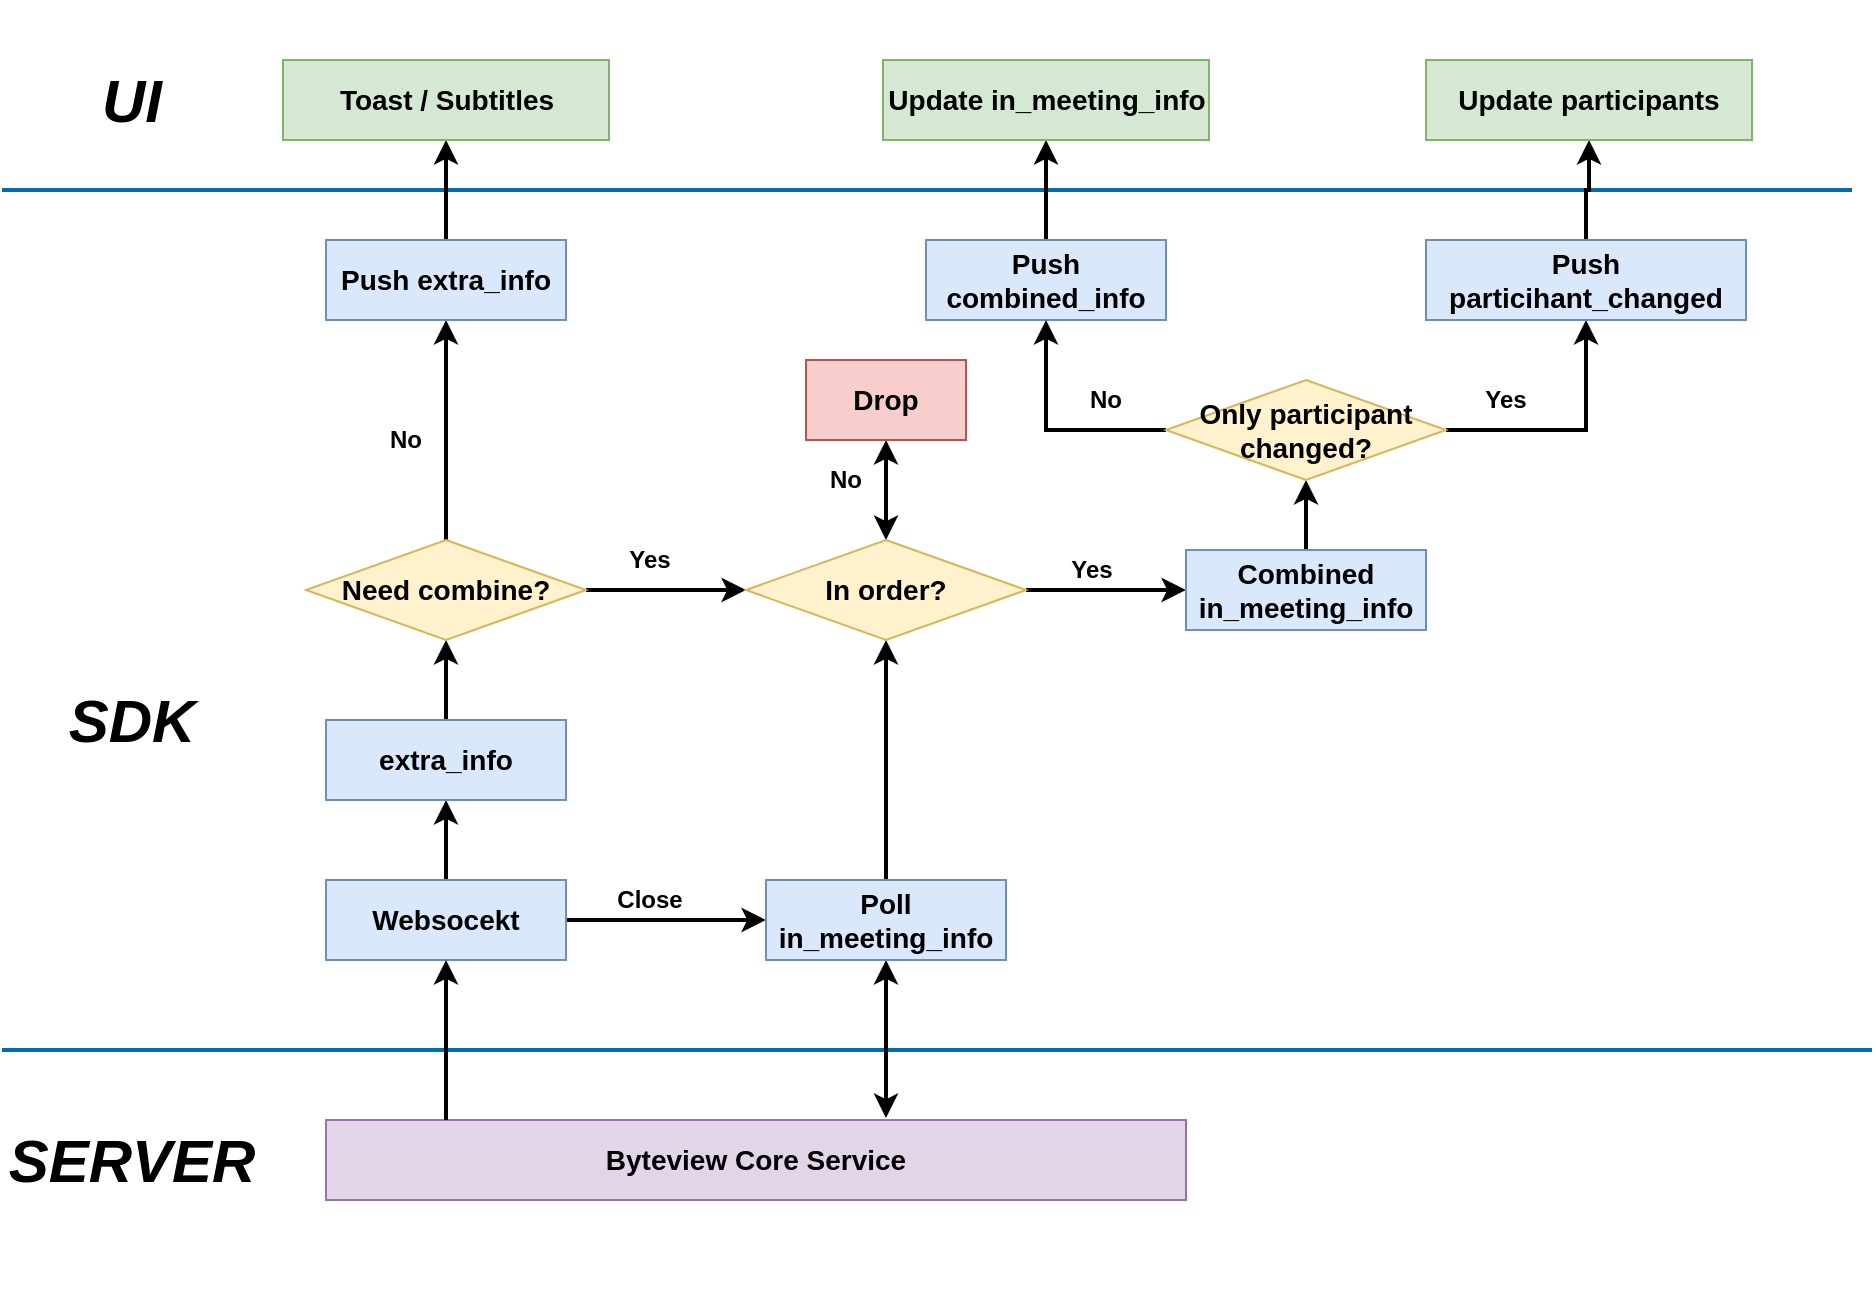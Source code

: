 <mxfile version="13.3.0" type="github">
  <diagram id="9gEZrDbee1CZRMEXm1SG" name="Page-1">
    <mxGraphModel dx="1278" dy="1112" grid="1" gridSize="10" guides="1" tooltips="1" connect="1" arrows="1" fold="1" page="1" pageScale="1" pageWidth="850" pageHeight="1100" math="0" shadow="0">
      <root>
        <mxCell id="0" />
        <mxCell id="1" parent="0" />
        <mxCell id="U9adozjTh0LEUF88zTxM-1" value="" style="rounded=0;whiteSpace=wrap;html=1;strokeColor=none;" parent="1" vertex="1">
          <mxGeometry x="425" y="100" width="925" height="650" as="geometry" />
        </mxCell>
        <mxCell id="U9adozjTh0LEUF88zTxM-4" value="" style="line;strokeWidth=2;html=1;perimeter=backbonePerimeter;points=[];outlineConnect=0;fillColor=#1ba1e2;strokeColor=#006EAF;fontColor=#ffffff;" parent="1" vertex="1">
          <mxGeometry x="425" y="190" width="925" height="10" as="geometry" />
        </mxCell>
        <mxCell id="U9adozjTh0LEUF88zTxM-5" value="&lt;i&gt;&lt;font style=&quot;font-size: 30px&quot;&gt;UI&lt;/font&gt;&lt;/i&gt;" style="text;html=1;strokeColor=none;fillColor=none;align=center;verticalAlign=middle;whiteSpace=wrap;rounded=0;fontStyle=1" parent="1" vertex="1">
          <mxGeometry x="470" y="140" width="40" height="20" as="geometry" />
        </mxCell>
        <mxCell id="U9adozjTh0LEUF88zTxM-6" value="&lt;i&gt;&lt;font style=&quot;font-size: 30px&quot;&gt;SDK&lt;/font&gt;&lt;/i&gt;" style="text;html=1;strokeColor=none;fillColor=none;align=center;verticalAlign=middle;whiteSpace=wrap;rounded=0;fontStyle=1" parent="1" vertex="1">
          <mxGeometry x="470" y="450" width="40" height="20" as="geometry" />
        </mxCell>
        <mxCell id="U9adozjTh0LEUF88zTxM-7" value="&lt;i&gt;&lt;font style=&quot;font-size: 30px&quot;&gt;SERVER&lt;/font&gt;&lt;/i&gt;" style="text;html=1;strokeColor=none;fillColor=none;align=center;verticalAlign=middle;whiteSpace=wrap;rounded=0;fontStyle=1" parent="1" vertex="1">
          <mxGeometry x="470" y="670" width="40" height="20" as="geometry" />
        </mxCell>
        <mxCell id="U9adozjTh0LEUF88zTxM-8" value="" style="line;strokeWidth=2;html=1;perimeter=backbonePerimeter;points=[];outlineConnect=0;fillColor=#1ba1e2;strokeColor=#006EAF;fontColor=#ffffff;shadow=0;" parent="1" vertex="1">
          <mxGeometry x="425" y="620" width="935" height="10" as="geometry" />
        </mxCell>
        <mxCell id="5U1FeXSIEjCZmz01g3kU-1" value="&lt;font style=&quot;font-size: 14px&quot;&gt;&lt;b&gt;Byteview Core Service&lt;/b&gt;&lt;/font&gt;" style="rounded=0;whiteSpace=wrap;html=1;fillColor=#e1d5e7;strokeColor=#9673a6;" parent="1" vertex="1">
          <mxGeometry x="587" y="660" width="430" height="40" as="geometry" />
        </mxCell>
        <mxCell id="5U1FeXSIEjCZmz01g3kU-6" value="" style="edgeStyle=orthogonalEdgeStyle;rounded=0;orthogonalLoop=1;jettySize=auto;html=1;strokeWidth=2;" parent="1" source="5U1FeXSIEjCZmz01g3kU-2" target="5U1FeXSIEjCZmz01g3kU-5" edge="1">
          <mxGeometry relative="1" as="geometry" />
        </mxCell>
        <mxCell id="5U1FeXSIEjCZmz01g3kU-46" value="" style="edgeStyle=orthogonalEdgeStyle;rounded=0;jumpStyle=arc;orthogonalLoop=1;jettySize=auto;html=1;strokeWidth=2;" parent="1" source="5U1FeXSIEjCZmz01g3kU-2" target="5U1FeXSIEjCZmz01g3kU-45" edge="1">
          <mxGeometry relative="1" as="geometry" />
        </mxCell>
        <mxCell id="5U1FeXSIEjCZmz01g3kU-2" value="&lt;span style=&quot;font-size: 14px&quot;&gt;&lt;b&gt;Websocekt&lt;/b&gt;&lt;/span&gt;" style="rounded=0;whiteSpace=wrap;html=1;fillColor=#dae8fc;strokeColor=#6c8ebf;" parent="1" vertex="1">
          <mxGeometry x="587" y="540" width="120" height="40" as="geometry" />
        </mxCell>
        <mxCell id="5U1FeXSIEjCZmz01g3kU-51" style="edgeStyle=orthogonalEdgeStyle;rounded=0;jumpStyle=arc;orthogonalLoop=1;jettySize=auto;html=1;exitX=0.5;exitY=1;exitDx=0;exitDy=0;strokeWidth=2;startArrow=classic;startFill=1;" parent="1" source="5U1FeXSIEjCZmz01g3kU-45" edge="1">
          <mxGeometry relative="1" as="geometry">
            <mxPoint x="867" y="659" as="targetPoint" />
            <Array as="points">
              <mxPoint x="867" y="659" />
            </Array>
          </mxGeometry>
        </mxCell>
        <mxCell id="5U1FeXSIEjCZmz01g3kU-55" style="edgeStyle=orthogonalEdgeStyle;rounded=0;jumpStyle=arc;orthogonalLoop=1;jettySize=auto;html=1;exitX=0.5;exitY=0;exitDx=0;exitDy=0;entryX=0.5;entryY=1;entryDx=0;entryDy=0;startArrow=none;startFill=0;strokeWidth=2;" parent="1" source="5U1FeXSIEjCZmz01g3kU-45" target="5U1FeXSIEjCZmz01g3kU-19" edge="1">
          <mxGeometry relative="1" as="geometry" />
        </mxCell>
        <mxCell id="5U1FeXSIEjCZmz01g3kU-45" value="&lt;span style=&quot;font-size: 14px&quot;&gt;&lt;b&gt;Poll in_meeting_info&lt;/b&gt;&lt;/span&gt;" style="rounded=0;whiteSpace=wrap;html=1;fillColor=#dae8fc;strokeColor=#6c8ebf;" parent="1" vertex="1">
          <mxGeometry x="807" y="540" width="120" height="40" as="geometry" />
        </mxCell>
        <mxCell id="5U1FeXSIEjCZmz01g3kU-11" style="edgeStyle=orthogonalEdgeStyle;rounded=0;jumpStyle=arc;orthogonalLoop=1;jettySize=auto;html=1;exitX=0.5;exitY=0;exitDx=0;exitDy=0;entryX=0.5;entryY=1;entryDx=0;entryDy=0;strokeWidth=2;" parent="1" source="5U1FeXSIEjCZmz01g3kU-5" target="5U1FeXSIEjCZmz01g3kU-10" edge="1">
          <mxGeometry relative="1" as="geometry" />
        </mxCell>
        <mxCell id="5U1FeXSIEjCZmz01g3kU-5" value="&lt;span style=&quot;font-size: 14px&quot;&gt;&lt;b&gt;extra_info&lt;/b&gt;&lt;/span&gt;" style="rounded=0;whiteSpace=wrap;html=1;fillColor=#dae8fc;strokeColor=#6c8ebf;" parent="1" vertex="1">
          <mxGeometry x="587" y="460" width="120" height="40" as="geometry" />
        </mxCell>
        <mxCell id="5U1FeXSIEjCZmz01g3kU-20" value="" style="edgeStyle=orthogonalEdgeStyle;rounded=0;jumpStyle=arc;orthogonalLoop=1;jettySize=auto;html=1;strokeWidth=2;" parent="1" source="5U1FeXSIEjCZmz01g3kU-10" target="5U1FeXSIEjCZmz01g3kU-19" edge="1">
          <mxGeometry relative="1" as="geometry" />
        </mxCell>
        <mxCell id="5U1FeXSIEjCZmz01g3kU-27" style="edgeStyle=orthogonalEdgeStyle;rounded=0;jumpStyle=arc;orthogonalLoop=1;jettySize=auto;html=1;exitX=0.5;exitY=0;exitDx=0;exitDy=0;entryX=0.5;entryY=1;entryDx=0;entryDy=0;strokeWidth=2;" parent="1" source="5U1FeXSIEjCZmz01g3kU-10" target="5U1FeXSIEjCZmz01g3kU-23" edge="1">
          <mxGeometry relative="1" as="geometry" />
        </mxCell>
        <mxCell id="5U1FeXSIEjCZmz01g3kU-10" value="&lt;b&gt;&lt;font style=&quot;font-size: 14px&quot;&gt;Need combine?&lt;/font&gt;&lt;/b&gt;" style="rhombus;whiteSpace=wrap;html=1;shadow=0;fillColor=#fff2cc;strokeColor=#d6b656;" parent="1" vertex="1">
          <mxGeometry x="577" y="370" width="140" height="50" as="geometry" />
        </mxCell>
        <mxCell id="5U1FeXSIEjCZmz01g3kU-34" style="edgeStyle=orthogonalEdgeStyle;rounded=0;jumpStyle=arc;orthogonalLoop=1;jettySize=auto;html=1;exitX=1;exitY=0.5;exitDx=0;exitDy=0;entryX=0;entryY=0.5;entryDx=0;entryDy=0;strokeWidth=2;" parent="1" source="5U1FeXSIEjCZmz01g3kU-19" target="5U1FeXSIEjCZmz01g3kU-26" edge="1">
          <mxGeometry relative="1" as="geometry" />
        </mxCell>
        <mxCell id="5U1FeXSIEjCZmz01g3kU-53" style="edgeStyle=orthogonalEdgeStyle;rounded=0;jumpStyle=arc;orthogonalLoop=1;jettySize=auto;html=1;exitX=0.5;exitY=0;exitDx=0;exitDy=0;entryX=0.5;entryY=1;entryDx=0;entryDy=0;startArrow=classic;startFill=1;strokeWidth=2;" parent="1" source="5U1FeXSIEjCZmz01g3kU-19" target="5U1FeXSIEjCZmz01g3kU-30" edge="1">
          <mxGeometry relative="1" as="geometry" />
        </mxCell>
        <mxCell id="5U1FeXSIEjCZmz01g3kU-19" value="&lt;span style=&quot;font-size: 14px&quot;&gt;&lt;b&gt;In order?&lt;/b&gt;&lt;/span&gt;" style="rhombus;whiteSpace=wrap;html=1;shadow=0;fillColor=#fff2cc;strokeColor=#d6b656;" parent="1" vertex="1">
          <mxGeometry x="797" y="370" width="140" height="50" as="geometry" />
        </mxCell>
        <mxCell id="5U1FeXSIEjCZmz01g3kU-15" value="&lt;b&gt;No&lt;/b&gt;" style="text;html=1;strokeColor=none;fillColor=none;align=center;verticalAlign=middle;whiteSpace=wrap;rounded=0;shadow=0;" parent="1" vertex="1">
          <mxGeometry x="607" y="310" width="40" height="20" as="geometry" />
        </mxCell>
        <mxCell id="5U1FeXSIEjCZmz01g3kU-67" style="edgeStyle=orthogonalEdgeStyle;rounded=0;jumpStyle=arc;orthogonalLoop=1;jettySize=auto;html=1;exitX=0.5;exitY=0;exitDx=0;exitDy=0;entryX=0.5;entryY=1;entryDx=0;entryDy=0;startArrow=none;startFill=0;strokeWidth=2;" parent="1" source="5U1FeXSIEjCZmz01g3kU-23" target="5U1FeXSIEjCZmz01g3kU-66" edge="1">
          <mxGeometry relative="1" as="geometry" />
        </mxCell>
        <mxCell id="5U1FeXSIEjCZmz01g3kU-23" value="&lt;span style=&quot;font-size: 14px&quot;&gt;&lt;b&gt;Push extra_info&lt;/b&gt;&lt;/span&gt;" style="rounded=0;whiteSpace=wrap;html=1;fillColor=#dae8fc;strokeColor=#6c8ebf;" parent="1" vertex="1">
          <mxGeometry x="587" y="220" width="120" height="40" as="geometry" />
        </mxCell>
        <mxCell id="5U1FeXSIEjCZmz01g3kU-38" style="edgeStyle=orthogonalEdgeStyle;rounded=0;jumpStyle=arc;orthogonalLoop=1;jettySize=auto;html=1;exitX=0.5;exitY=0;exitDx=0;exitDy=0;entryX=0.5;entryY=1;entryDx=0;entryDy=0;strokeWidth=2;" parent="1" source="5U1FeXSIEjCZmz01g3kU-26" target="5U1FeXSIEjCZmz01g3kU-37" edge="1">
          <mxGeometry relative="1" as="geometry" />
        </mxCell>
        <mxCell id="5U1FeXSIEjCZmz01g3kU-26" value="&lt;span style=&quot;font-size: 14px&quot;&gt;&lt;b&gt;Combined in_meeting_info&lt;/b&gt;&lt;/span&gt;" style="rounded=0;whiteSpace=wrap;html=1;fillColor=#dae8fc;strokeColor=#6c8ebf;" parent="1" vertex="1">
          <mxGeometry x="1017" y="375" width="120" height="40" as="geometry" />
        </mxCell>
        <mxCell id="5U1FeXSIEjCZmz01g3kU-64" value="" style="edgeStyle=orthogonalEdgeStyle;rounded=0;jumpStyle=arc;orthogonalLoop=1;jettySize=auto;html=1;startArrow=none;startFill=0;strokeWidth=2;" parent="1" source="5U1FeXSIEjCZmz01g3kU-35" edge="1">
          <mxGeometry relative="1" as="geometry">
            <mxPoint x="947" y="170" as="targetPoint" />
          </mxGeometry>
        </mxCell>
        <mxCell id="5U1FeXSIEjCZmz01g3kU-35" value="&lt;span style=&quot;font-size: 14px&quot;&gt;&lt;b&gt;Push combined_info&lt;/b&gt;&lt;/span&gt;" style="rounded=0;whiteSpace=wrap;html=1;fillColor=#dae8fc;strokeColor=#6c8ebf;" parent="1" vertex="1">
          <mxGeometry x="887" y="220" width="120" height="40" as="geometry" />
        </mxCell>
        <mxCell id="5U1FeXSIEjCZmz01g3kU-30" value="&lt;span style=&quot;font-size: 14px&quot;&gt;&lt;b&gt;Drop&lt;/b&gt;&lt;/span&gt;" style="rounded=0;whiteSpace=wrap;html=1;fillColor=#f8cecc;strokeColor=#b85450;" parent="1" vertex="1">
          <mxGeometry x="827" y="280" width="80" height="40" as="geometry" />
        </mxCell>
        <mxCell id="5U1FeXSIEjCZmz01g3kU-39" style="edgeStyle=orthogonalEdgeStyle;rounded=0;jumpStyle=arc;orthogonalLoop=1;jettySize=auto;html=1;exitX=0;exitY=0.5;exitDx=0;exitDy=0;entryX=0.5;entryY=1;entryDx=0;entryDy=0;strokeWidth=2;" parent="1" source="5U1FeXSIEjCZmz01g3kU-37" target="5U1FeXSIEjCZmz01g3kU-35" edge="1">
          <mxGeometry relative="1" as="geometry" />
        </mxCell>
        <mxCell id="5U1FeXSIEjCZmz01g3kU-41" style="edgeStyle=orthogonalEdgeStyle;rounded=0;jumpStyle=arc;orthogonalLoop=1;jettySize=auto;html=1;exitX=1;exitY=0.5;exitDx=0;exitDy=0;entryX=0.5;entryY=1;entryDx=0;entryDy=0;strokeWidth=2;" parent="1" source="5U1FeXSIEjCZmz01g3kU-37" target="5U1FeXSIEjCZmz01g3kU-40" edge="1">
          <mxGeometry relative="1" as="geometry" />
        </mxCell>
        <mxCell id="5U1FeXSIEjCZmz01g3kU-37" value="&lt;span style=&quot;font-size: 14px&quot;&gt;&lt;b&gt;Only participant changed?&lt;/b&gt;&lt;/span&gt;" style="rhombus;whiteSpace=wrap;html=1;shadow=0;fillColor=#fff2cc;strokeColor=#d6b656;" parent="1" vertex="1">
          <mxGeometry x="1007" y="290" width="140" height="50" as="geometry" />
        </mxCell>
        <mxCell id="5U1FeXSIEjCZmz01g3kU-62" value="" style="edgeStyle=orthogonalEdgeStyle;rounded=0;jumpStyle=arc;orthogonalLoop=1;jettySize=auto;html=1;startArrow=none;startFill=0;strokeWidth=2;" parent="1" source="5U1FeXSIEjCZmz01g3kU-40" target="5U1FeXSIEjCZmz01g3kU-61" edge="1">
          <mxGeometry relative="1" as="geometry" />
        </mxCell>
        <mxCell id="5U1FeXSIEjCZmz01g3kU-40" value="&lt;span style=&quot;font-size: 14px&quot;&gt;&lt;b&gt;Push particihant_changed&lt;/b&gt;&lt;/span&gt;" style="rounded=0;whiteSpace=wrap;html=1;fillColor=#dae8fc;strokeColor=#6c8ebf;" parent="1" vertex="1">
          <mxGeometry x="1137" y="220" width="160" height="40" as="geometry" />
        </mxCell>
        <mxCell id="5U1FeXSIEjCZmz01g3kU-61" value="&lt;span style=&quot;font-size: 14px&quot;&gt;&lt;b&gt;Update participants&lt;/b&gt;&lt;/span&gt;" style="rounded=0;whiteSpace=wrap;html=1;fillColor=#d5e8d4;strokeColor=#82b366;" parent="1" vertex="1">
          <mxGeometry x="1137" y="130" width="163" height="40" as="geometry" />
        </mxCell>
        <mxCell id="5U1FeXSIEjCZmz01g3kU-42" value="&lt;b&gt;Yes&lt;/b&gt;" style="text;html=1;strokeColor=none;fillColor=none;align=center;verticalAlign=middle;whiteSpace=wrap;rounded=0;shadow=0;" parent="1" vertex="1">
          <mxGeometry x="728.5" y="370" width="40" height="20" as="geometry" />
        </mxCell>
        <mxCell id="5U1FeXSIEjCZmz01g3kU-43" value="&lt;b&gt;No&lt;/b&gt;" style="text;html=1;strokeColor=none;fillColor=none;align=center;verticalAlign=middle;whiteSpace=wrap;rounded=0;shadow=0;" parent="1" vertex="1">
          <mxGeometry x="957" y="290" width="40" height="20" as="geometry" />
        </mxCell>
        <mxCell id="5U1FeXSIEjCZmz01g3kU-44" value="&lt;b&gt;Yes&lt;/b&gt;" style="text;html=1;strokeColor=none;fillColor=none;align=center;verticalAlign=middle;whiteSpace=wrap;rounded=0;shadow=0;" parent="1" vertex="1">
          <mxGeometry x="1157" y="290" width="40" height="20" as="geometry" />
        </mxCell>
        <mxCell id="5U1FeXSIEjCZmz01g3kU-47" value="&lt;b&gt;Close&lt;/b&gt;" style="text;html=1;strokeColor=none;fillColor=none;align=center;verticalAlign=middle;whiteSpace=wrap;rounded=0;shadow=0;" parent="1" vertex="1">
          <mxGeometry x="728.5" y="540" width="40" height="20" as="geometry" />
        </mxCell>
        <mxCell id="5U1FeXSIEjCZmz01g3kU-48" value="" style="endArrow=classic;html=1;strokeWidth=2;entryX=0.5;entryY=1;entryDx=0;entryDy=0;" parent="1" edge="1">
          <mxGeometry width="50" height="50" relative="1" as="geometry">
            <mxPoint x="647" y="660" as="sourcePoint" />
            <mxPoint x="647" y="580" as="targetPoint" />
          </mxGeometry>
        </mxCell>
        <mxCell id="5U1FeXSIEjCZmz01g3kU-54" value="&lt;b&gt;No&lt;/b&gt;" style="text;html=1;strokeColor=none;fillColor=none;align=center;verticalAlign=middle;whiteSpace=wrap;rounded=0;shadow=0;" parent="1" vertex="1">
          <mxGeometry x="827" y="330" width="40" height="20" as="geometry" />
        </mxCell>
        <mxCell id="5U1FeXSIEjCZmz01g3kU-65" value="&lt;span style=&quot;font-size: 14px&quot;&gt;&lt;b&gt;Update in_meeting_info&lt;/b&gt;&lt;/span&gt;" style="rounded=0;whiteSpace=wrap;html=1;fillColor=#d5e8d4;strokeColor=#82b366;" parent="1" vertex="1">
          <mxGeometry x="865.5" y="130" width="163" height="40" as="geometry" />
        </mxCell>
        <mxCell id="5U1FeXSIEjCZmz01g3kU-66" value="&lt;span style=&quot;font-size: 14px&quot;&gt;&lt;b&gt;Toast / Subtitles&lt;/b&gt;&lt;/span&gt;" style="rounded=0;whiteSpace=wrap;html=1;fillColor=#d5e8d4;strokeColor=#82b366;" parent="1" vertex="1">
          <mxGeometry x="565.5" y="130" width="163" height="40" as="geometry" />
        </mxCell>
        <mxCell id="X9Wqag-6pl7K5btb5upP-2" value="&lt;b&gt;Yes&lt;/b&gt;" style="text;html=1;strokeColor=none;fillColor=none;align=center;verticalAlign=middle;whiteSpace=wrap;rounded=0;shadow=0;" vertex="1" parent="1">
          <mxGeometry x="950" y="375" width="40" height="20" as="geometry" />
        </mxCell>
      </root>
    </mxGraphModel>
  </diagram>
</mxfile>
